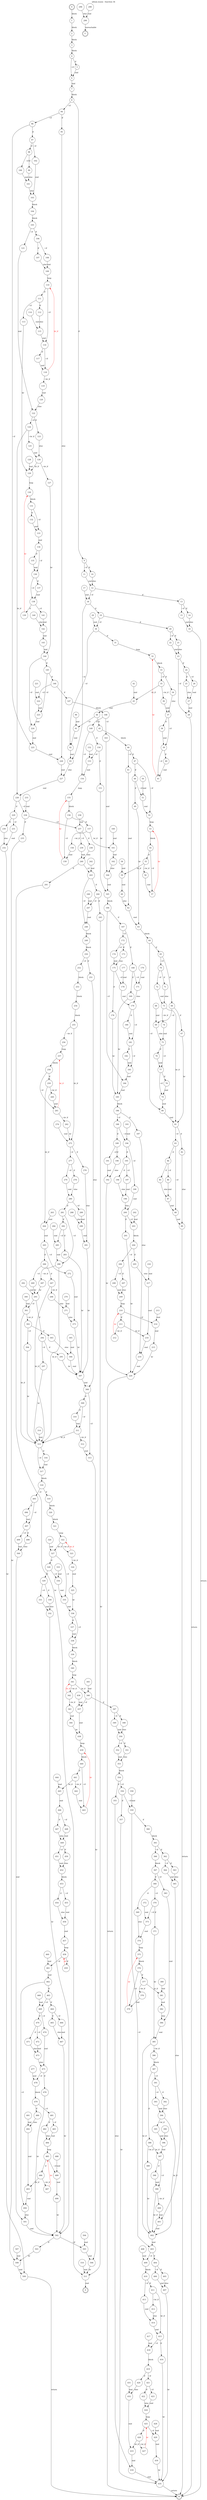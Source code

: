 digraph finite_state_machine {
    label = "allium.wasm - function 34"
    labelloc =  t
    labelfontsize = 16
    labelfontcolor = black
    labelfontname = "Helvetica"
    node [shape = doublecircle]; 0 E U R ;
    node [shape = circle];
    0 -> 1[label="block"];
    1 -> 2[label="block"];
    2 -> 3[label="block"];
    3 -> 4[label="block"];
    4 -> 5[label="if"];
    4 -> 6[label="~if"];
    5 -> 6[label="end"];
    6 -> 7[label="end"];
    7 -> 8[label="block"];
    8 -> 9[label="if"];
    8 -> 94[label="~if"];
    9 -> 10[label="if"];
    9 -> 11[label="~if"];
    10 -> 12[label="else"];
    11 -> 12[label="end"];
    12 -> 13[label="if"];
    12 -> 18[label="~if"];
    13 -> 14[label="if"];
    13 -> 15[label="~if"];
    14 -> 16[label="else"];
    15 -> 16[label="end"];
    16 -> R[label="return"];
    17 -> 18[label="end"];
    18 -> 19[label="if"];
    18 -> 93[label="~if"];
    19 -> 20[label="if"];
    19 -> 30[label="~if"];
    20 -> 21[label="if"];
    20 -> 22[label="~if"];
    21 -> 23[label="else"];
    22 -> 23[label="end"];
    23 -> 24[label="if"];
    23 -> 28[label="~if"];
    24 -> 25[label="if"];
    24 -> 26[label="~if"];
    25 -> 27[label="else"];
    26 -> 27[label="end"];
    27 -> 28[label="end"];
    28 -> R[label="return"];
    29 -> 30[label="end"];
    30 -> 31[label="if"];
    30 -> 92[label="~if"];
    31 -> 32[label="loop"];
    32 -> 33[label="block"];
    33 -> 34[label="if"];
    33 -> 35[label="~if"];
    34 -> 37[label="else"];
    35 -> 36[label="~br_if"];
    35 -> 43[label="br_if"];
    36 -> 37[label="end"];
    37 -> 38[label="if"];
    37 -> 39[label="~if"];
    38 -> 39[label="end"];
    39 -> 40[label="if"];
    39 -> 41[label="~if"];
    40 -> 41[label="end"];
    41 -> 32[color="red" fontcolor="red" label="br"];
    42 -> 43[label="end"];
    43 -> 44[label="end"];
    44 -> 45[label="if"];
    44 -> 91[label="~if"];
    45 -> 46[label="block"];
    46 -> 47[label="if"];
    46 -> 61[label="~if"];
    47 -> 48[label="if"];
    47 -> 52[label="~if"];
    48 -> 49[label="if"];
    48 -> 51[label="~if"];
    49 -> 63[label="br"];
    50 -> 51[label="end"];
    51 -> 52[label="end"];
    52 -> 53[label="loop"];
    53 -> 54[label="block"];
    54 -> 55[label="if"];
    54 -> 57[label="~if"];
    55 -> 56[label="~br_if"];
    55 -> 59[label="br_if"];
    56 -> 57[label="end"];
    57 -> 53[color="red" fontcolor="red" label="br"];
    58 -> 59[label="end"];
    59 -> 60[label="end"];
    60 -> 62[label="else"];
    61 -> 62[label="end"];
    62 -> 63[label="end"];
    63 -> 64[label="block"];
    64 -> 65[label="if"];
    64 -> 80[label="~if"];
    65 -> 66[label="if"];
    65 -> 70[label="~if"];
    66 -> 67[label="if"];
    66 -> 69[label="~if"];
    67 -> 81[label="br"];
    68 -> 69[label="end"];
    69 -> 75[label="else"];
    70 -> 71[label="if"];
    70 -> 72[label="~if"];
    71 -> 73[label="else"];
    72 -> 73[label="end"];
    73 -> 74[label="~br_if"];
    73 -> 81[label="br_if"];
    74 -> 75[label="end"];
    75 -> 76[label="if"];
    75 -> 77[label="~if"];
    76 -> 77[label="end"];
    77 -> 78[label="if"];
    77 -> 79[label="~if"];
    78 -> 79[label="end"];
    79 -> 80[label="end"];
    80 -> 81[label="end"];
    81 -> 82[label="if"];
    81 -> 83[label="~if"];
    82 -> 89[label="else"];
    83 -> 84[label="if"];
    83 -> 88[label="~if"];
    84 -> 85[label="if"];
    84 -> 86[label="~if"];
    85 -> 87[label="else"];
    86 -> 87[label="end"];
    87 -> 88[label="end"];
    88 -> 89[label="end"];
    89 -> R[label="return"];
    90 -> 91[label="end"];
    91 -> 92[label="end"];
    92 -> 93[label="end"];
    93 -> 227[label="else"];
    94 -> 95[label="if"];
    94 -> 96[label="~if"];
    95 -> 226[label="else"];
    96 -> 97[label="if"];
    96 -> 225[label="~if"];
    97 -> 98[label="if"];
    97 -> 102[label="~if"];
    98 -> 99[label="if"];
    98 -> 100[label="~if"];
    99 -> 101[label="else"];
    100 -> 101[label="end"];
    101 -> 103[label="else"];
    102 -> 103[label="end"];
    103 -> 104[label="block"];
    104 -> 105[label="block"];
    105 -> 106[label="if"];
    105 -> 121[label="~if"];
    106 -> 107[label="if"];
    106 -> 108[label="~if"];
    107 -> 109[label="else"];
    108 -> 109[label="end"];
    109 -> 110[label="loop"];
    110 -> 111[label="if"];
    110 -> 116[label="~if"];
    111 -> 112[label="if"];
    111 -> 113[label="~if"];
    112 -> 115[label="else"];
    113 -> 129[label="br"];
    114 -> 115[label="end"];
    115 -> 116[label="end"];
    116 -> 117[label="if"];
    116 -> 118[label="~if"];
    117 -> 118[label="end"];
    118 -> 119[label="~br_if"];
    118 -> 110[color="red" fontcolor="red" label="br_if"];
    119 -> 120[label="end"];
    120 -> 122[label="else"];
    121 -> 122[label="end"];
    122 -> 123[label="if"];
    122 -> 124[label="~if"];
    123 -> 126[label="else"];
    124 -> 125[label="~br_if"];
    124 -> 228[label="br_if"];
    125 -> 126[label="end"];
    126 -> 127[label="~br_if"];
    126 -> 129[label="br_if"];
    127 -> 144[label="br"];
    128 -> 129[label="end"];
    129 -> 130[label="loop"];
    130 -> 131[label="block"];
    131 -> 132[label="if"];
    131 -> 133[label="~if"];
    132 -> 133[label="end"];
    133 -> 134[label="end"];
    134 -> 135[label="if"];
    134 -> 136[label="~if"];
    135 -> 136[label="end"];
    136 -> 137[label="if"];
    136 -> 138[label="~if"];
    137 -> 138[label="end"];
    138 -> 139[label="if"];
    138 -> 141[label="~if"];
    139 -> 130[color="red" fontcolor="red" label="br"];
    140 -> 142[label="else"];
    141 -> 142[label="end"];
    142 -> 143[label="end"];
    143 -> 144[label="end"];
    144 -> 145[label="if"];
    144 -> 224[label="~if"];
    145 -> 146[label="if"];
    145 -> 223[label="~if"];
    146 -> 147[label="if"];
    146 -> 222[label="~if"];
    147 -> 148[label="block"];
    148 -> 149[label="if"];
    148 -> 163[label="~if"];
    149 -> 150[label="if"];
    149 -> 154[label="~if"];
    150 -> 151[label="if"];
    150 -> 153[label="~if"];
    151 -> 165[label="br"];
    152 -> 153[label="end"];
    153 -> 154[label="end"];
    154 -> 155[label="loop"];
    155 -> 156[label="block"];
    156 -> 157[label="if"];
    156 -> 159[label="~if"];
    157 -> 158[label="~br_if"];
    157 -> 161[label="br_if"];
    158 -> 159[label="end"];
    159 -> 155[color="red" fontcolor="red" label="br"];
    160 -> 161[label="end"];
    161 -> 162[label="end"];
    162 -> 164[label="else"];
    163 -> 164[label="end"];
    164 -> 165[label="end"];
    165 -> 166[label="block"];
    166 -> 167[label="if"];
    166 -> 184[label="~if"];
    167 -> 168[label="if"];
    167 -> 172[label="~if"];
    168 -> 169[label="if"];
    168 -> 171[label="~if"];
    169 -> 185[label="br"];
    170 -> 171[label="end"];
    171 -> 179[label="else"];
    172 -> 173[label="if"];
    172 -> 174[label="~if"];
    173 -> 175[label="else"];
    174 -> 175[label="end"];
    175 -> 176[label="if"];
    175 -> 178[label="~if"];
    176 -> 185[label="br"];
    177 -> 178[label="end"];
    178 -> 179[label="end"];
    179 -> 180[label="if"];
    179 -> 181[label="~if"];
    180 -> 181[label="end"];
    181 -> 182[label="if"];
    181 -> 183[label="~if"];
    182 -> 183[label="end"];
    183 -> 184[label="end"];
    184 -> 185[label="end"];
    185 -> 186[label="block"];
    186 -> 187[label="if"];
    186 -> 188[label="~if"];
    187 -> 219[label="else"];
    188 -> 189[label="if"];
    188 -> 194[label="~if"];
    189 -> 190[label="if"];
    189 -> 191[label="~if"];
    190 -> 192[label="else"];
    191 -> 192[label="end"];
    192 -> 220[label="br"];
    193 -> 194[label="end"];
    194 -> 195[label="if"];
    194 -> 199[label="~if"];
    195 -> 196[label="if"];
    195 -> 197[label="~if"];
    196 -> 198[label="else"];
    197 -> 198[label="end"];
    198 -> 200[label="else"];
    199 -> 200[label="end"];
    200 -> 201[label="if"];
    200 -> 203[label="~if"];
    201 -> 220[label="br"];
    202 -> 203[label="end"];
    203 -> 204[label="block"];
    204 -> 205[label="if"];
    204 -> 206[label="~if"];
    205 -> 217[label="else"];
    206 -> 207[label="if"];
    206 -> 208[label="~if"];
    207 -> 209[label="else"];
    208 -> 209[label="end"];
    209 -> 210[label="loop"];
    210 -> 211[label="if"];
    210 -> 214[label="~if"];
    211 -> 212[label="~br_if"];
    211 -> 218[label="br_if"];
    212 -> 210[color="red" fontcolor="red" label="br"];
    213 -> 214[label="end"];
    214 -> 215[label="end"];
    215 -> 220[label="br"];
    216 -> 217[label="end"];
    217 -> 218[label="end"];
    218 -> 219[label="end"];
    219 -> 220[label="end"];
    220 -> R[label="return"];
    221 -> 222[label="end"];
    222 -> 223[label="end"];
    223 -> 224[label="end"];
    224 -> 225[label="end"];
    225 -> 226[label="end"];
    226 -> 227[label="end"];
    227 -> 228[label="end"];
    228 -> 229[label="if"];
    228 -> 234[label="~if"];
    229 -> 230[label="if"];
    229 -> 231[label="~if"];
    230 -> 232[label="else"];
    231 -> 232[label="end"];
    232 -> 509[label="br"];
    233 -> 234[label="end"];
    234 -> 235[label="if"];
    234 -> 237[label="~if"];
    235 -> 508[label="br"];
    236 -> 237[label="end"];
    237 -> 238[label="if"];
    237 -> 239[label="~if"];
    238 -> 240[label="else"];
    239 -> 240[label="end"];
    240 -> 241[label="if"];
    240 -> 243[label="~if"];
    241 -> 511[label="br"];
    242 -> 243[label="end"];
    243 -> 244[label="if"];
    243 -> 248[label="~if"];
    244 -> 245[label="if"];
    244 -> 247[label="~if"];
    245 -> 511[label="br"];
    246 -> 247[label="end"];
    247 -> 248[label="end"];
    248 -> 249[label="block"];
    249 -> 250[label="block"];
    250 -> 251[label="if"];
    250 -> 252[label="~if"];
    251 -> 308[label="else"];
    252 -> 253[label="block"];
    253 -> 254[label="block"];
    254 -> 255[label="block"];
    255 -> 256[label="~br_if"];
    255 -> 275[label="br_if"];
    256 -> 257[label="loop"];
    257 -> 258[label="block"];
    258 -> 259[label="if"];
    258 -> 261[label="~if"];
    259 -> 260[label="~br_if"];
    259 -> 264[label="br_if"];
    260 -> 261[label="end"];
    261 -> 262[label="~br_if"];
    261 -> 257[color="red" fontcolor="red" label="br_if"];
    262 -> 275[label="br"];
    263 -> 264[label="end"];
    264 -> 265[label="end"];
    265 -> 266[label="if"];
    265 -> 272[label="~if"];
    266 -> 267[label="if"];
    266 -> 269[label="~if"];
    267 -> 268[label="~br_if"];
    267 -> 315[label="br_if"];
    268 -> 271[label="else"];
    269 -> 293[label="br"];
    270 -> 271[label="end"];
    271 -> 273[label="else"];
    272 -> 273[label="end"];
    273 -> 307[label="br"];
    274 -> 275[label="end"];
    275 -> 276[label="if"];
    275 -> 277[label="~if"];
    276 -> 291[label="else"];
    277 -> 278[label="if"];
    277 -> 279[label="~if"];
    278 -> 280[label="else"];
    279 -> 280[label="end"];
    280 -> 281[label="if"];
    280 -> 289[label="~if"];
    281 -> 282[label="if"];
    281 -> 286[label="~if"];
    282 -> 283[label="if"];
    282 -> 285[label="~if"];
    283 -> 307[label="br"];
    284 -> 285[label="end"];
    285 -> 286[label="end"];
    286 -> 287[label="~br_if"];
    286 -> 315[label="br_if"];
    287 -> 293[label="br"];
    288 -> 290[label="else"];
    289 -> 290[label="end"];
    290 -> 291[label="end"];
    291 -> 307[label="br"];
    292 -> 293[label="end"];
    293 -> 294[label="if"];
    293 -> 301[label="~if"];
    294 -> 295[label="if"];
    294 -> 297[label="~if"];
    295 -> 307[label="br"];
    296 -> 299[label="else"];
    297 -> 315[label="br"];
    298 -> 299[label="end"];
    299 -> U[label="unreachable"];
    300 -> 301[label="end"];
    301 -> 302[label="~br_if"];
    301 -> 315[label="br_if"];
    302 -> 303[label="if"];
    302 -> 304[label="~if"];
    303 -> 306[label="else"];
    304 -> 315[label="br"];
    305 -> 306[label="end"];
    306 -> 307[label="end"];
    307 -> 308[label="end"];
    308 -> 309[label="if"];
    308 -> 313[label="~if"];
    309 -> 310[label="if"];
    309 -> 311[label="~if"];
    310 -> 311[label="end"];
    311 -> 312[label="~br_if"];
    311 -> 315[label="br_if"];
    312 -> 313[label="end"];
    313 -> 506[label="br"];
    314 -> 315[label="end"];
    315 -> 316[label="if"];
    315 -> 317[label="~if"];
    316 -> 317[label="end"];
    317 -> 318[label="block"];
    318 -> 319[label="if"];
    318 -> 495[label="~if"];
    319 -> 320[label="block"];
    320 -> 321[label="block"];
    321 -> 322[label="loop"];
    322 -> 323[label="~br_if"];
    322 -> 327[label="br_if"];
    323 -> 324[label="~br_if"];
    323 -> 322[color="red" fontcolor="red" label="br_if"];
    324 -> 325[label="end"];
    325 -> 336[label="br"];
    326 -> 327[label="end"];
    327 -> 328[label="if"];
    327 -> 335[label="~if"];
    328 -> 329[label="if"];
    328 -> 334[label="~if"];
    329 -> 330[label="if"];
    329 -> 331[label="~if"];
    330 -> 332[label="else"];
    331 -> 332[label="end"];
    332 -> 502[label="br"];
    333 -> 334[label="end"];
    334 -> 335[label="end"];
    335 -> 336[label="end"];
    336 -> 337[label="if"];
    336 -> 338[label="~if"];
    337 -> 338[label="end"];
    338 -> 339[label="block"];
    339 -> 340[label="block"];
    340 -> 341[label="loop"];
    341 -> 342[label="~br_if"];
    341 -> 346[label="br_if"];
    342 -> 343[label="~br_if"];
    342 -> 341[color="red" fontcolor="red" label="br_if"];
    343 -> 344[label="end"];
    344 -> 438[label="br"];
    345 -> 346[label="end"];
    346 -> 347[label="if"];
    346 -> 437[label="~if"];
    347 -> 348[label="if"];
    347 -> 349[label="~if"];
    348 -> 350[label="else"];
    349 -> 350[label="end"];
    350 -> 351[label="if"];
    350 -> 352[label="~if"];
    351 -> 353[label="else"];
    352 -> 353[label="end"];
    353 -> 354[label="block"];
    354 -> 355[label="if"];
    354 -> 356[label="~if"];
    355 -> 434[label="else"];
    356 -> 357[label="if"];
    356 -> 359[label="~if"];
    357 -> 435[label="br"];
    358 -> 359[label="end"];
    359 -> 360[label="if"];
    359 -> 403[label="~if"];
    360 -> 361[label="block"];
    361 -> 362[label="if"];
    361 -> 366[label="~if"];
    362 -> 363[label="if"];
    362 -> 364[label="~if"];
    363 -> 365[label="else"];
    364 -> 365[label="end"];
    365 -> 401[label="else"];
    366 -> 367[label="block"];
    367 -> 368[label="if"];
    367 -> 383[label="~if"];
    368 -> 369[label="if"];
    368 -> 370[label="~if"];
    369 -> 374[label="else"];
    370 -> 371[label="if"];
    370 -> 373[label="~if"];
    371 -> 385[label="br"];
    372 -> 373[label="end"];
    373 -> 374[label="end"];
    374 -> 375[label="loop"];
    375 -> 376[label="block"];
    376 -> 377[label="if"];
    376 -> 379[label="~if"];
    377 -> 378[label="~br_if"];
    377 -> 381[label="br_if"];
    378 -> 379[label="end"];
    379 -> 375[color="red" fontcolor="red" label="br"];
    380 -> 381[label="end"];
    381 -> 382[label="end"];
    382 -> 384[label="else"];
    383 -> 384[label="end"];
    384 -> 385[label="end"];
    385 -> 386[label="~br_if"];
    385 -> 402[label="br_if"];
    386 -> 387[label="block"];
    387 -> 388[label="if"];
    387 -> 391[label="~if"];
    388 -> 389[label="~br_if"];
    388 -> 397[label="br_if"];
    389 -> 402[label="br"];
    390 -> 396[label="else"];
    391 -> 392[label="if"];
    391 -> 393[label="~if"];
    392 -> 394[label="else"];
    393 -> 394[label="end"];
    394 -> 395[label="~br_if"];
    394 -> 402[label="br_if"];
    395 -> 396[label="end"];
    396 -> 397[label="end"];
    397 -> 398[label="if"];
    397 -> 399[label="~if"];
    398 -> 399[label="end"];
    399 -> 400[label="~br_if"];
    399 -> 402[label="br_if"];
    400 -> 401[label="end"];
    401 -> 402[label="end"];
    402 -> 403[label="end"];
    403 -> 404[label="if"];
    403 -> 409[label="~if"];
    404 -> 405[label="if"];
    404 -> 406[label="~if"];
    405 -> 407[label="else"];
    406 -> 407[label="end"];
    407 -> 435[label="br"];
    408 -> 409[label="end"];
    409 -> 410[label="block"];
    410 -> 411[label="if"];
    410 -> 413[label="~if"];
    411 -> 412[label="~br_if"];
    411 -> 415[label="br_if"];
    412 -> 414[label="else"];
    413 -> 414[label="end"];
    414 -> 415[label="end"];
    415 -> 416[label="if"];
    415 -> 418[label="~if"];
    416 -> 435[label="br"];
    417 -> 418[label="end"];
    418 -> 419[label="block"];
    419 -> 420[label="if"];
    419 -> 421[label="~if"];
    420 -> 432[label="else"];
    421 -> 422[label="if"];
    421 -> 423[label="~if"];
    422 -> 424[label="else"];
    423 -> 424[label="end"];
    424 -> 425[label="loop"];
    425 -> 426[label="if"];
    425 -> 429[label="~if"];
    426 -> 427[label="~br_if"];
    426 -> 433[label="br_if"];
    427 -> 425[color="red" fontcolor="red" label="br"];
    428 -> 429[label="end"];
    429 -> 430[label="end"];
    430 -> 435[label="br"];
    431 -> 432[label="end"];
    432 -> 433[label="end"];
    433 -> 434[label="end"];
    434 -> 435[label="end"];
    435 -> R[label="return"];
    436 -> 437[label="end"];
    437 -> 438[label="end"];
    438 -> 439[label="loop"];
    439 -> 440[label="block"];
    440 -> 441[label="if"];
    440 -> 443[label="~if"];
    441 -> 442[label="~br_if"];
    441 -> 445[label="br_if"];
    442 -> 443[label="end"];
    443 -> 439[color="red" fontcolor="red" label="br"];
    444 -> 445[label="end"];
    445 -> 446[label="end"];
    446 -> 447[label="if"];
    446 -> 448[label="~if"];
    447 -> 449[label="else"];
    448 -> 449[label="end"];
    449 -> 450[label="if"];
    449 -> 451[label="~if"];
    450 -> 452[label="else"];
    451 -> 452[label="end"];
    452 -> 453[label="block"];
    453 -> 454[label="if"];
    453 -> 455[label="~if"];
    454 -> 456[label="else"];
    455 -> 456[label="end"];
    456 -> 457[label="end"];
    457 -> 458[label="loop"];
    458 -> 459[label="if"];
    458 -> 461[label="~if"];
    459 -> 458[color="red" fontcolor="red" label="br"];
    460 -> 461[label="end"];
    461 -> 462[label="end"];
    462 -> 463[label="if"];
    462 -> 494[label="~if"];
    463 -> 464[label="if"];
    463 -> 469[label="~if"];
    464 -> 465[label="if"];
    464 -> 466[label="~if"];
    465 -> 467[label="else"];
    466 -> 467[label="end"];
    467 -> 502[label="br"];
    468 -> 469[label="end"];
    469 -> 470[label="if"];
    469 -> 474[label="~if"];
    470 -> 471[label="if"];
    470 -> 472[label="~if"];
    471 -> 473[label="else"];
    472 -> 473[label="end"];
    473 -> 475[label="else"];
    474 -> 475[label="end"];
    475 -> 476[label="if"];
    475 -> 478[label="~if"];
    476 -> 502[label="br"];
    477 -> 478[label="end"];
    478 -> 479[label="block"];
    479 -> 480[label="if"];
    479 -> 481[label="~if"];
    480 -> 492[label="else"];
    481 -> 482[label="if"];
    481 -> 483[label="~if"];
    482 -> 484[label="else"];
    483 -> 484[label="end"];
    484 -> 485[label="loop"];
    485 -> 486[label="if"];
    485 -> 489[label="~if"];
    486 -> 487[label="~br_if"];
    486 -> 493[label="br_if"];
    487 -> 485[color="red" fontcolor="red" label="br"];
    488 -> 489[label="end"];
    489 -> 490[label="end"];
    490 -> 502[label="br"];
    491 -> 492[label="end"];
    492 -> 493[label="end"];
    493 -> 494[label="end"];
    494 -> 501[label="else"];
    495 -> 496[label="if"];
    495 -> 497[label="~if"];
    496 -> 497[label="end"];
    497 -> 498[label="if"];
    497 -> 499[label="~if"];
    498 -> 500[label="else"];
    499 -> 500[label="end"];
    500 -> 501[label="end"];
    501 -> 502[label="end"];
    502 -> 503[label="if"];
    502 -> 505[label="~if"];
    503 -> 508[label="br"];
    504 -> 505[label="end"];
    505 -> 506[label="end"];
    506 -> 511[label="br"];
    507 -> 508[label="end"];
    508 -> 509[label="end"];
    509 -> R[label="return"];
    510 -> 511[label="end"];
    511 -> E[label="end"];
}
